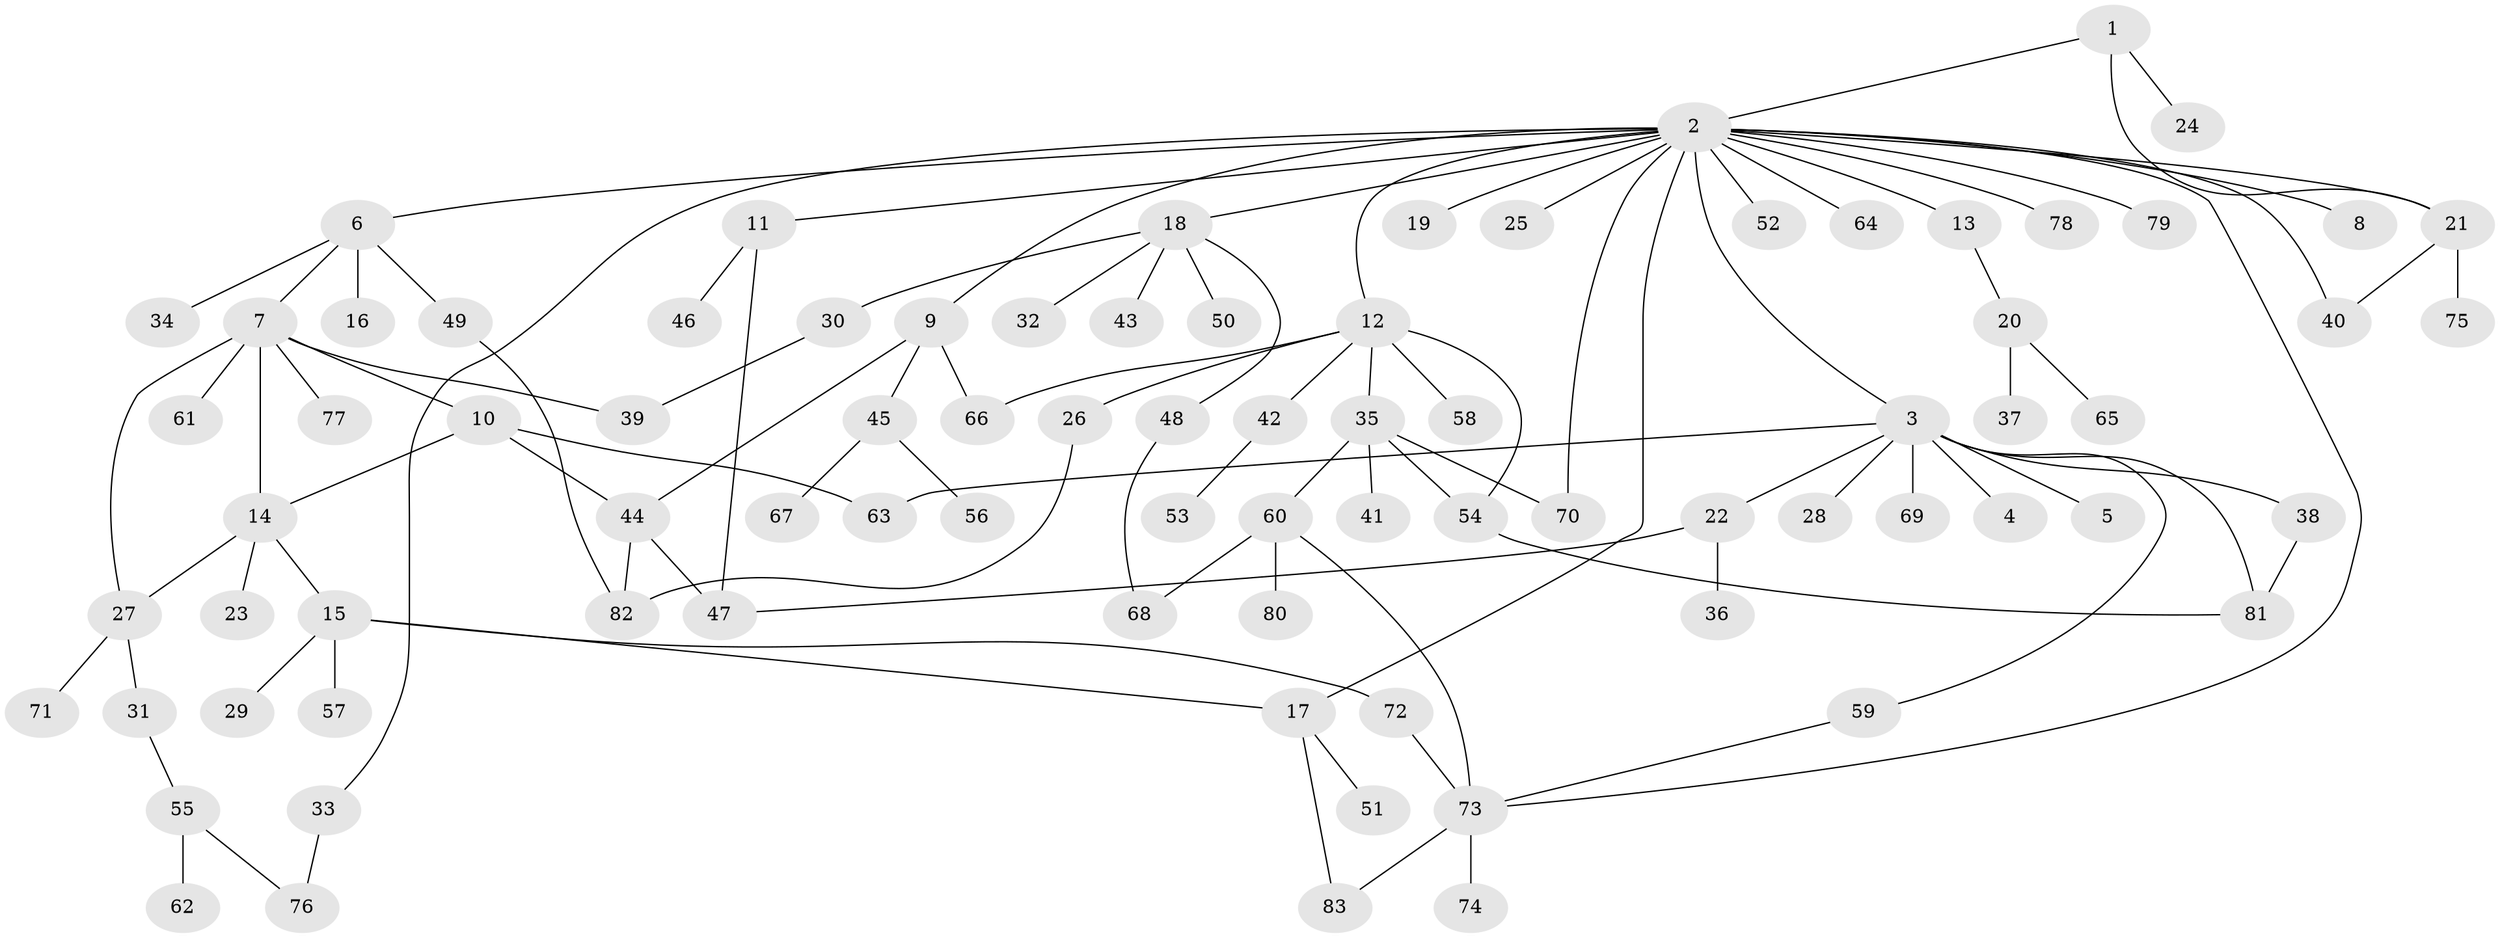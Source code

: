 // coarse degree distribution, {4: 0.11864406779661017, 1: 0.423728813559322, 5: 0.0847457627118644, 2: 0.22033898305084745, 3: 0.0847457627118644, 6: 0.03389830508474576, 8: 0.01694915254237288, 19: 0.01694915254237288}
// Generated by graph-tools (version 1.1) at 2025/36/03/04/25 23:36:55]
// undirected, 83 vertices, 105 edges
graph export_dot {
  node [color=gray90,style=filled];
  1;
  2;
  3;
  4;
  5;
  6;
  7;
  8;
  9;
  10;
  11;
  12;
  13;
  14;
  15;
  16;
  17;
  18;
  19;
  20;
  21;
  22;
  23;
  24;
  25;
  26;
  27;
  28;
  29;
  30;
  31;
  32;
  33;
  34;
  35;
  36;
  37;
  38;
  39;
  40;
  41;
  42;
  43;
  44;
  45;
  46;
  47;
  48;
  49;
  50;
  51;
  52;
  53;
  54;
  55;
  56;
  57;
  58;
  59;
  60;
  61;
  62;
  63;
  64;
  65;
  66;
  67;
  68;
  69;
  70;
  71;
  72;
  73;
  74;
  75;
  76;
  77;
  78;
  79;
  80;
  81;
  82;
  83;
  1 -- 2;
  1 -- 21;
  1 -- 24;
  2 -- 3;
  2 -- 6;
  2 -- 8;
  2 -- 9;
  2 -- 11;
  2 -- 12;
  2 -- 13;
  2 -- 17;
  2 -- 18;
  2 -- 19;
  2 -- 21;
  2 -- 25;
  2 -- 33;
  2 -- 40;
  2 -- 52;
  2 -- 64;
  2 -- 70;
  2 -- 73;
  2 -- 78;
  2 -- 79;
  3 -- 4;
  3 -- 5;
  3 -- 22;
  3 -- 28;
  3 -- 38;
  3 -- 59;
  3 -- 63;
  3 -- 69;
  3 -- 81;
  6 -- 7;
  6 -- 16;
  6 -- 34;
  6 -- 49;
  7 -- 10;
  7 -- 14;
  7 -- 27;
  7 -- 39;
  7 -- 61;
  7 -- 77;
  9 -- 44;
  9 -- 45;
  9 -- 66;
  10 -- 14;
  10 -- 44;
  10 -- 63;
  11 -- 46;
  11 -- 47;
  12 -- 26;
  12 -- 35;
  12 -- 42;
  12 -- 54;
  12 -- 58;
  12 -- 66;
  13 -- 20;
  14 -- 15;
  14 -- 23;
  14 -- 27;
  15 -- 17;
  15 -- 29;
  15 -- 57;
  15 -- 72;
  17 -- 51;
  17 -- 83;
  18 -- 30;
  18 -- 32;
  18 -- 43;
  18 -- 48;
  18 -- 50;
  20 -- 37;
  20 -- 65;
  21 -- 40;
  21 -- 75;
  22 -- 36;
  22 -- 47;
  26 -- 82;
  27 -- 31;
  27 -- 71;
  30 -- 39;
  31 -- 55;
  33 -- 76;
  35 -- 41;
  35 -- 54;
  35 -- 60;
  35 -- 70;
  38 -- 81;
  42 -- 53;
  44 -- 47;
  44 -- 82;
  45 -- 56;
  45 -- 67;
  48 -- 68;
  49 -- 82;
  54 -- 81;
  55 -- 62;
  55 -- 76;
  59 -- 73;
  60 -- 68;
  60 -- 73;
  60 -- 80;
  72 -- 73;
  73 -- 74;
  73 -- 83;
}
